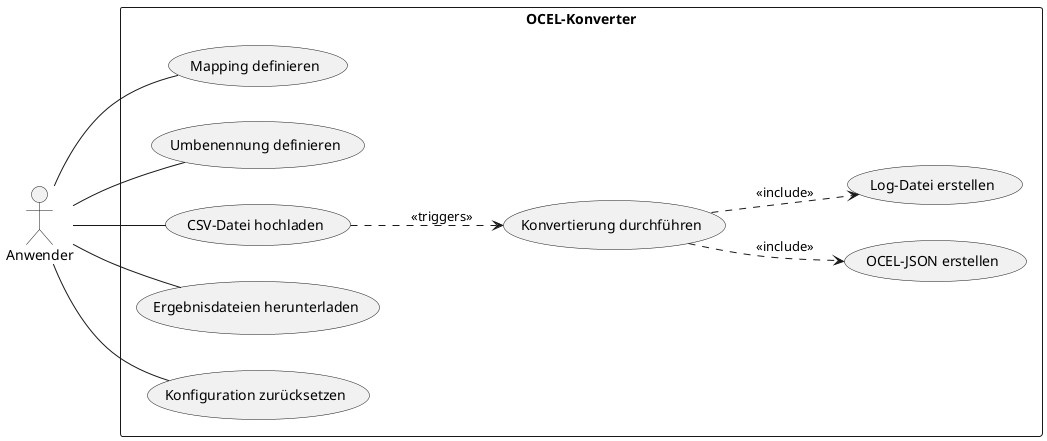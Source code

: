 @startuml
left to right direction
actor Anwender

rectangle OCEL-Konverter {
  Anwender -- (Mapping definieren)
  Anwender -- (Umbenennung definieren)
  Anwender -- (CSV-Datei hochladen)
  Anwender -- (Ergebnisdateien herunterladen)
  Anwender -- (Konfiguration zurücksetzen)
  (CSV-Datei hochladen) ..> (Konvertierung durchführen) : <<triggers>>
  (Konvertierung durchführen) ..> (OCEL-JSON erstellen) : <<include>>
  (Konvertierung durchführen) ..> (Log-Datei erstellen) : <<include>>
}
@enduml